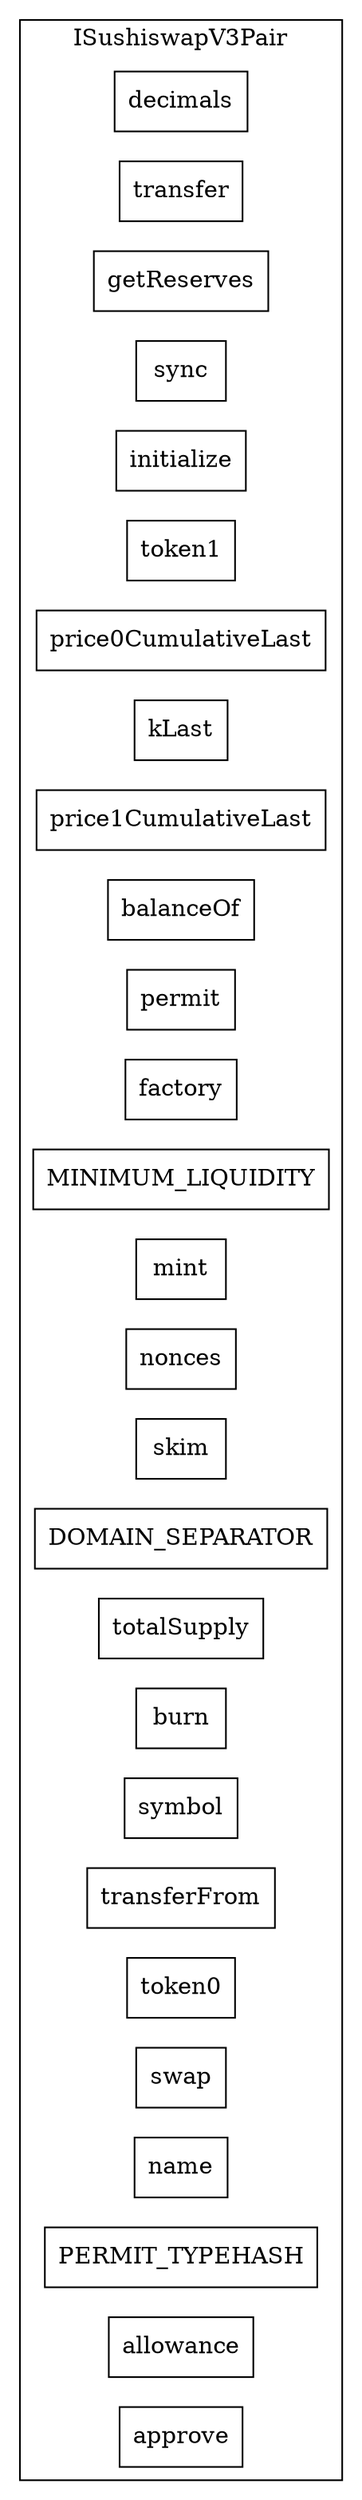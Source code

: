 strict digraph {
rankdir="LR"
node [shape=box]
subgraph cluster_242_ISushiswapV3Pair {
label = "ISushiswapV3Pair"
"242_decimals" [label="decimals"]
"242_transfer" [label="transfer"]
"242_getReserves" [label="getReserves"]
"242_sync" [label="sync"]
"242_initialize" [label="initialize"]
"242_token1" [label="token1"]
"242_price0CumulativeLast" [label="price0CumulativeLast"]
"242_kLast" [label="kLast"]
"242_price1CumulativeLast" [label="price1CumulativeLast"]
"242_balanceOf" [label="balanceOf"]
"242_permit" [label="permit"]
"242_factory" [label="factory"]
"242_MINIMUM_LIQUIDITY" [label="MINIMUM_LIQUIDITY"]
"242_mint" [label="mint"]
"242_nonces" [label="nonces"]
"242_skim" [label="skim"]
"242_DOMAIN_SEPARATOR" [label="DOMAIN_SEPARATOR"]
"242_totalSupply" [label="totalSupply"]
"242_burn" [label="burn"]
"242_symbol" [label="symbol"]
"242_transferFrom" [label="transferFrom"]
"242_token0" [label="token0"]
"242_swap" [label="swap"]
"242_name" [label="name"]
"242_PERMIT_TYPEHASH" [label="PERMIT_TYPEHASH"]
"242_allowance" [label="allowance"]
"242_approve" [label="approve"]
}subgraph cluster_solidity {
label = "[Solidity]"
}
}